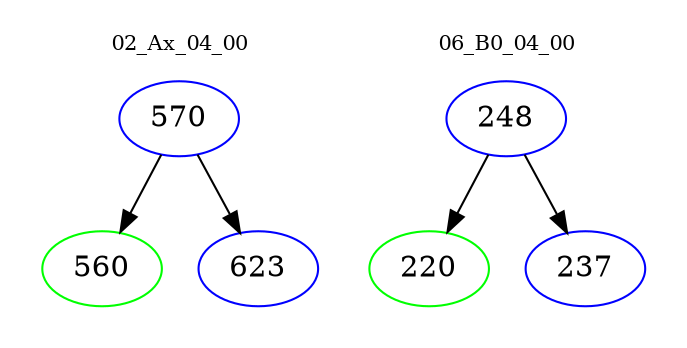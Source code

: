 digraph{
subgraph cluster_0 {
color = white
label = "02_Ax_04_00";
fontsize=10;
T0_570 [label="570", color="blue"]
T0_570 -> T0_560 [color="black"]
T0_560 [label="560", color="green"]
T0_570 -> T0_623 [color="black"]
T0_623 [label="623", color="blue"]
}
subgraph cluster_1 {
color = white
label = "06_B0_04_00";
fontsize=10;
T1_248 [label="248", color="blue"]
T1_248 -> T1_220 [color="black"]
T1_220 [label="220", color="green"]
T1_248 -> T1_237 [color="black"]
T1_237 [label="237", color="blue"]
}
}
